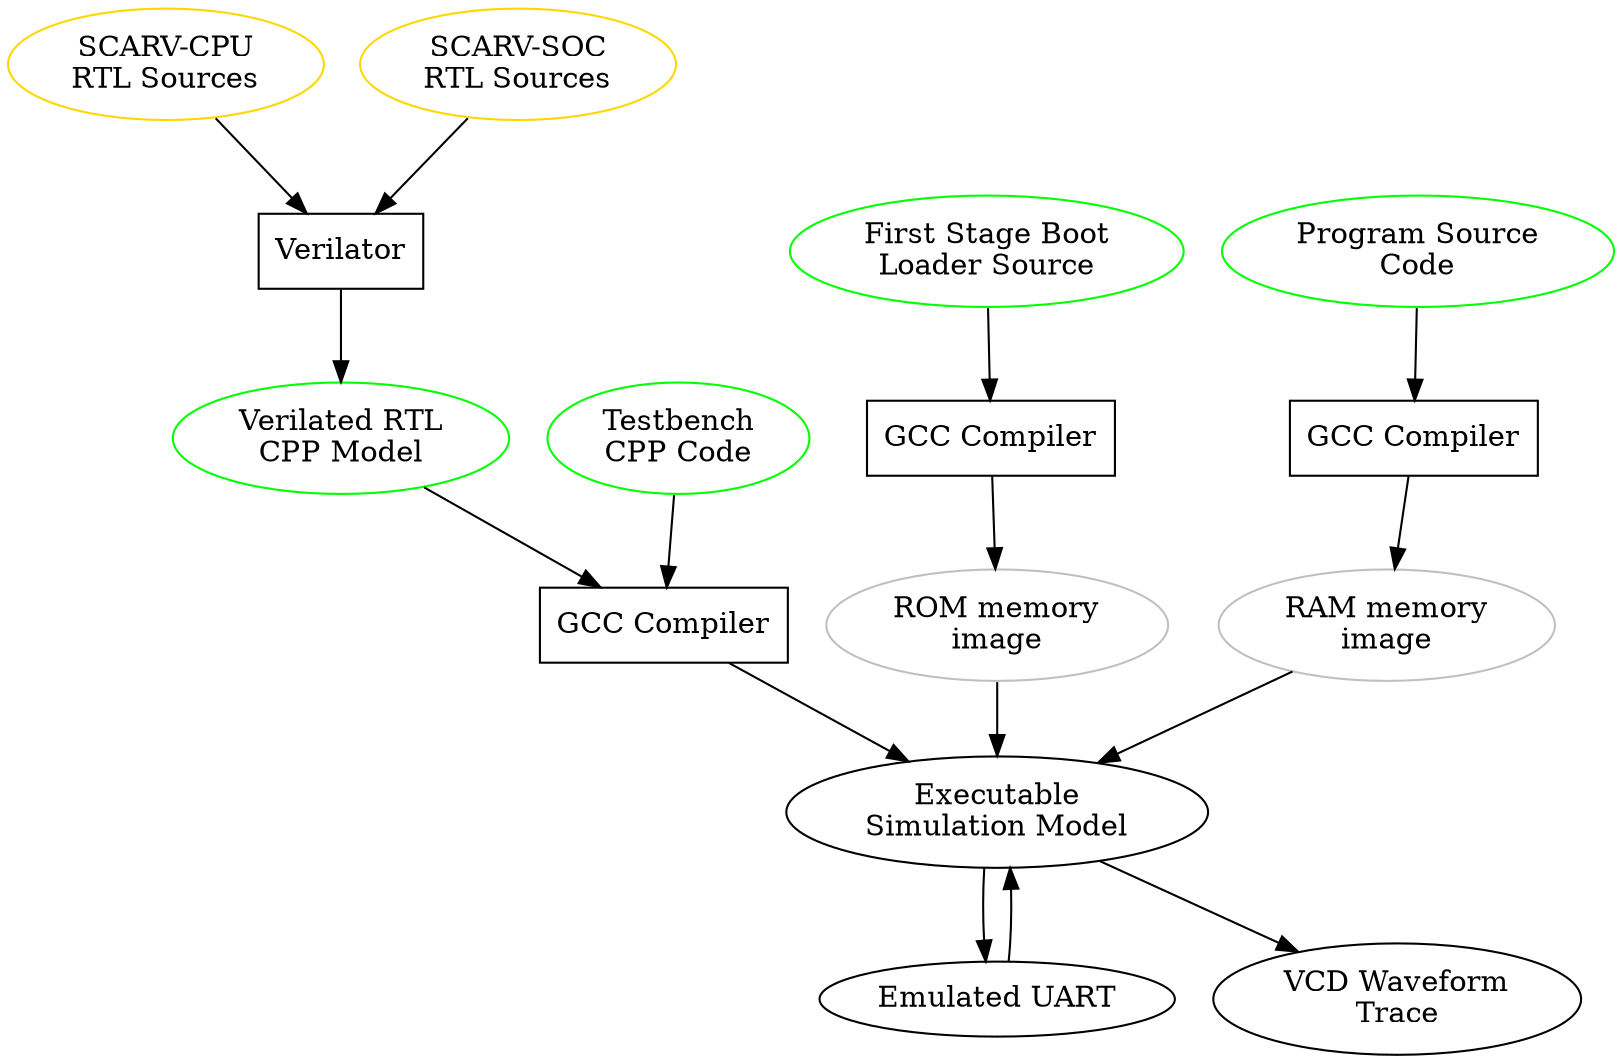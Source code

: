 
digraph {
    
    CPU_RTL[label="SCARV-CPU\nRTL Sources", color="gold"];
    SOC_RTL[label="SCARV-SOC\nRTL Sources", color="gold"];

    CPU_RTL -> Verilator;
    SOC_RTL -> Verilator;

    Verilator[label="Verilator",shape="block"];

    Verilator -> VlCpp;

    VlCpp[label="Verilated RTL\nCPP Model",color="green"];

    TestbenchCPP[label="Testbench\nCPP Code",color="green"];

    VlCpp -> GCC1;
    TestbenchCPP -> GCC1;

    GCC1[label="GCC Compiler",shape="block"];
    GCC2[label="GCC Compiler",shape="block"];
    GCC3[label="GCC Compiler",shape="block"];

    GCC1 -> EXE;

    EXE[label="Executable\nSimulation Model"];

    UART[label="Emulated UART"];

    FSBL[label="First Stage Boot\nLoader Source",color="green"];
    PROGRAM[label="Program Source\nCode",color="green"];

    FSBL    -> GCC2 -> ROM_FILE
    PROGRAM -> GCC3 -> RAM_FILE

    RAM_FILE[label="RAM memory\nimage",color="grey"];
    ROM_FILE[label="ROM memory\nimage",color="grey"];
    
    VCD[label="VCD Waveform\nTrace"];

    RAM_FILE -> EXE;
    ROM_FILE -> EXE;

    EXE -> VCD;

    EXE -> UART;
    UART -> EXE;

}
